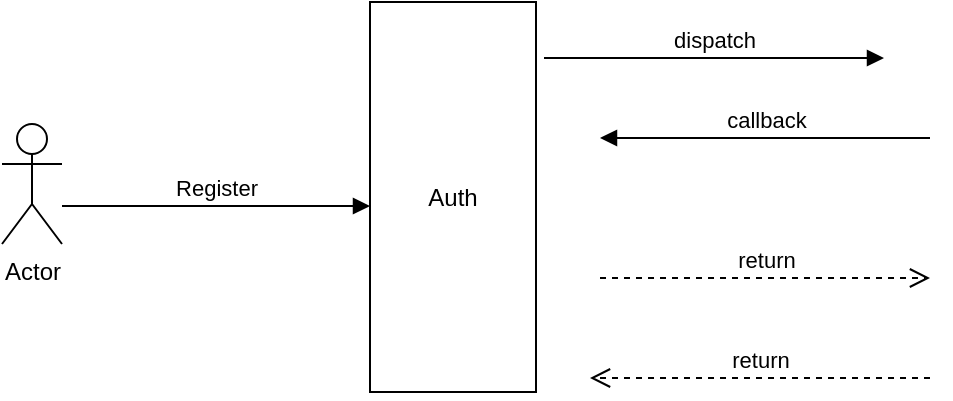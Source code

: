 <mxfile version="27.2.0">
  <diagram name="Page-1" id="2YBvvXClWsGukQMizWep">
    <mxGraphModel dx="1774" dy="469" grid="0" gridSize="10" guides="1" tooltips="1" connect="1" arrows="1" fold="1" page="1" pageScale="1" pageWidth="850" pageHeight="1100" math="0" shadow="0">
      <root>
        <mxCell id="0" />
        <mxCell id="1" parent="0" />
        <mxCell id="aM9ryv3xv72pqoxQDRHE-7" value="dispatch" style="html=1;verticalAlign=bottom;endArrow=block;edgeStyle=elbowEdgeStyle;elbow=vertical;curved=0;rounded=0;" parent="1" edge="1">
          <mxGeometry relative="1" as="geometry">
            <mxPoint x="72" y="120" as="sourcePoint" />
            <Array as="points">
              <mxPoint x="157" y="120" />
            </Array>
            <mxPoint x="242" y="120" as="targetPoint" />
          </mxGeometry>
        </mxCell>
        <mxCell id="aM9ryv3xv72pqoxQDRHE-8" value="return" style="html=1;verticalAlign=bottom;endArrow=open;dashed=1;endSize=8;edgeStyle=elbowEdgeStyle;elbow=vertical;curved=0;rounded=0;" parent="1" edge="1">
          <mxGeometry relative="1" as="geometry">
            <mxPoint x="95" y="280" as="targetPoint" />
            <Array as="points">
              <mxPoint x="190" y="280" />
            </Array>
            <mxPoint x="265" y="280" as="sourcePoint" />
          </mxGeometry>
        </mxCell>
        <mxCell id="aM9ryv3xv72pqoxQDRHE-9" value="callback" style="html=1;verticalAlign=bottom;endArrow=block;edgeStyle=elbowEdgeStyle;elbow=vertical;curved=0;rounded=0;" parent="1" edge="1">
          <mxGeometry relative="1" as="geometry">
            <mxPoint x="265" y="160" as="sourcePoint" />
            <Array as="points">
              <mxPoint x="190" y="160" />
            </Array>
            <mxPoint x="100" y="160" as="targetPoint" />
          </mxGeometry>
        </mxCell>
        <mxCell id="aM9ryv3xv72pqoxQDRHE-10" value="return" style="html=1;verticalAlign=bottom;endArrow=open;dashed=1;endSize=8;edgeStyle=elbowEdgeStyle;elbow=vertical;curved=0;rounded=0;" parent="1" edge="1">
          <mxGeometry relative="1" as="geometry">
            <mxPoint x="265" y="230" as="targetPoint" />
            <Array as="points">
              <mxPoint x="180" y="230" />
            </Array>
            <mxPoint x="100" y="230" as="sourcePoint" />
          </mxGeometry>
        </mxCell>
        <mxCell id="8qwipuRNK4AbdiQSbKEq-13" value="Auth" style="rounded=0;whiteSpace=wrap;html=1;" vertex="1" parent="1">
          <mxGeometry x="-15" y="92" width="83" height="195" as="geometry" />
        </mxCell>
        <mxCell id="8qwipuRNK4AbdiQSbKEq-14" value="Actor" style="shape=umlActor;verticalLabelPosition=bottom;verticalAlign=top;html=1;outlineConnect=0;" vertex="1" parent="1">
          <mxGeometry x="-199" y="153" width="30" height="60" as="geometry" />
        </mxCell>
        <mxCell id="8qwipuRNK4AbdiQSbKEq-15" value="Register" style="html=1;verticalAlign=bottom;endArrow=block;edgeStyle=elbowEdgeStyle;elbow=vertical;curved=0;rounded=0;" edge="1" parent="1" source="8qwipuRNK4AbdiQSbKEq-14" target="8qwipuRNK4AbdiQSbKEq-13">
          <mxGeometry relative="1" as="geometry">
            <mxPoint x="-140" y="194" as="sourcePoint" />
            <Array as="points">
              <mxPoint x="-55" y="194" />
            </Array>
            <mxPoint x="30" y="194" as="targetPoint" />
          </mxGeometry>
        </mxCell>
      </root>
    </mxGraphModel>
  </diagram>
</mxfile>
